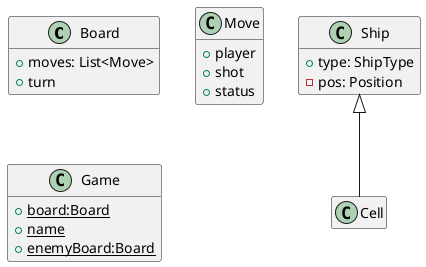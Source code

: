 class Game(val name: String, val board: Board, val enemyBoard: Board)

@startuml
hide empty members

class Board{
+moves: List<Move>
+turn
}
class Move{
+player
+shot
+status
}

class Game{
{static} +board:Board
{static} +name
{static} +enemyBoard:Board
}

class Cell{

}

class Ship{
+type: ShipType
-pos: Position

}

Ship <|-- Cell

'https://plantuml.com/class-diagram
@enduml